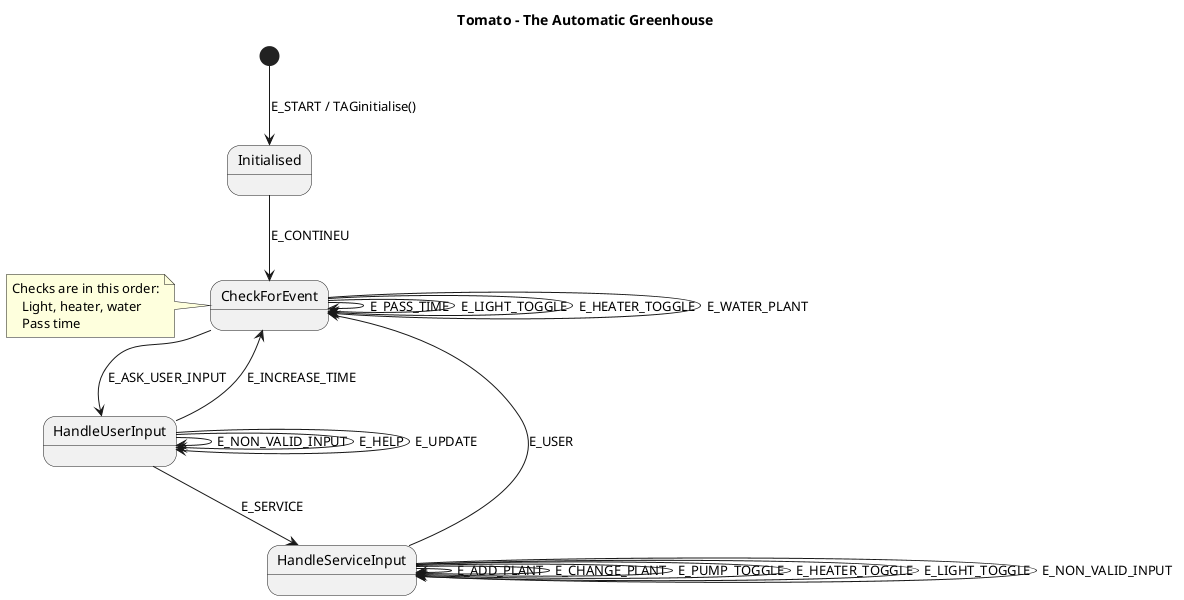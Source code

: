 @startuml

title Tomato - The Automatic Greenhouse

[*] --> Initialised : E_START / TAGinitialise()
Initialised --> CheckForEvent : E_CONTINEU

CheckForEvent --> CheckForEvent : E_PASS_TIME
CheckForEvent --> CheckForEvent : E_LIGHT_TOGGLE
CheckForEvent --> CheckForEvent : E_HEATER_TOGGLE
CheckForEvent --> CheckForEvent : E_WATER_PLANT
CheckForEvent --> HandleUserInput : E_ASK_USER_INPUT

HandleUserInput --> HandleUserInput : E_NON_VALID_INPUT
HandleUserInput --> HandleUserInput : E_HELP
HandleUserInput --> HandleUserInput : E_UPDATE
HandleUserInput --> CheckForEvent : E_INCREASE_TIME
HandleUserInput --> HandleServiceInput : E_SERVICE

HandleServiceInput --> HandleServiceInput : E_ADD_PLANT
HandleServiceInput --> HandleServiceInput : E_CHANGE_PLANT
HandleServiceInput --> HandleServiceInput : E_PUMP_TOGGLE
HandleServiceInput --> HandleServiceInput : E_HEATER_TOGGLE
HandleServiceInput --> HandleServiceInput : E_LIGHT_TOGGLE
HandleServiceInput --> HandleServiceInput : E_NON_VALID_INPUT
HandleServiceInput --> CheckForEvent : E_USER


note left of CheckForEvent
	Checks are in this order:
    Light, heater, water
    Pass time
end note

@enduml